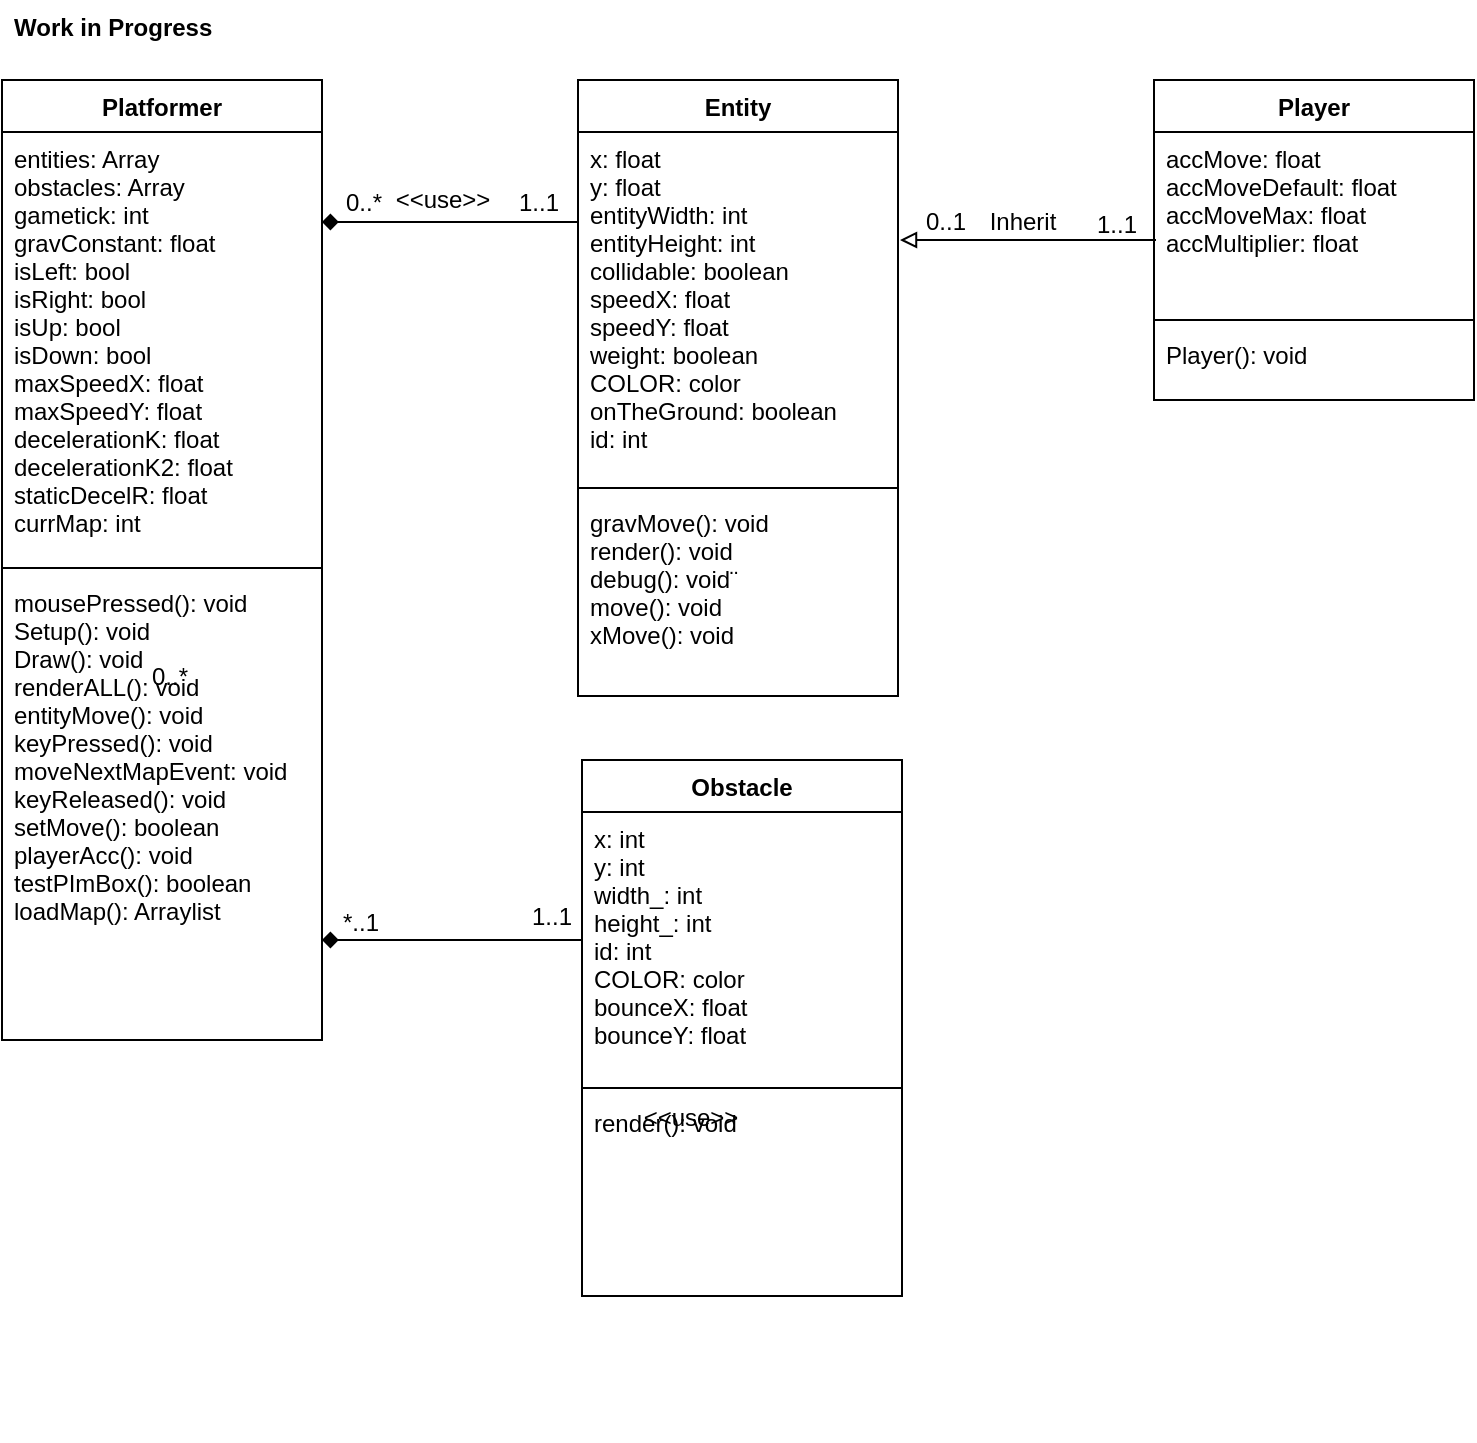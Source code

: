 <mxfile version="12.9.2" type="google"><diagram id="C5RBs43oDa-KdzZeNtuy" name="ClassDiagram"><mxGraphModel dx="1422" dy="723" grid="1" gridSize="10" guides="1" tooltips="1" connect="1" arrows="1" fold="1" page="1" pageScale="1" pageWidth="827" pageHeight="1169" math="0" shadow="0"><root><mxCell id="WIyWlLk6GJQsqaUBKTNV-0"/><mxCell id="WIyWlLk6GJQsqaUBKTNV-1" parent="WIyWlLk6GJQsqaUBKTNV-0"/><mxCell id="zkfFHV4jXpPFQw0GAbJ--0" value="Entity" style="swimlane;fontStyle=1;align=center;verticalAlign=top;childLayout=stackLayout;horizontal=1;startSize=26;horizontalStack=0;resizeParent=1;resizeLast=0;collapsible=1;marginBottom=0;rounded=0;shadow=0;strokeWidth=1;" parent="WIyWlLk6GJQsqaUBKTNV-1" vertex="1"><mxGeometry x="298" y="50" width="160" height="308" as="geometry"><mxRectangle x="230" y="140" width="160" height="26" as="alternateBounds"/></mxGeometry></mxCell><mxCell id="zkfFHV4jXpPFQw0GAbJ--1" value="x: float&#10;y: float&#10;entityWidth: int&#10;entityHeight: int&#10;collidable: boolean&#10;speedX: float&#10;speedY: float&#10;weight: boolean&#10;COLOR: color&#10;onTheGround: boolean&#10;id: int&#10;&#10;" style="text;align=left;verticalAlign=top;spacingLeft=4;spacingRight=4;overflow=hidden;rotatable=0;points=[[0,0.5],[1,0.5]];portConstraint=eastwest;" parent="zkfFHV4jXpPFQw0GAbJ--0" vertex="1"><mxGeometry y="26" width="160" height="174" as="geometry"/></mxCell><mxCell id="zkfFHV4jXpPFQw0GAbJ--4" value="" style="line;html=1;strokeWidth=1;align=left;verticalAlign=middle;spacingTop=-1;spacingLeft=3;spacingRight=3;rotatable=0;labelPosition=right;points=[];portConstraint=eastwest;" parent="zkfFHV4jXpPFQw0GAbJ--0" vertex="1"><mxGeometry y="200" width="160" height="8" as="geometry"/></mxCell><mxCell id="d0xvgNEYR4azMvCrobFJ-25" value="gravMove(): void&#10;render(): void&#10;debug(): void¨&#10;move(): void&#10;xMove(): void&#10;" style="text;align=left;verticalAlign=top;spacingLeft=4;spacingRight=4;overflow=hidden;rotatable=0;points=[[0,0.5],[1,0.5]];portConstraint=eastwest;" parent="zkfFHV4jXpPFQw0GAbJ--0" vertex="1"><mxGeometry y="208" width="160" height="100" as="geometry"/></mxCell><mxCell id="zkfFHV4jXpPFQw0GAbJ--17" value="Player" style="swimlane;fontStyle=1;align=center;verticalAlign=top;childLayout=stackLayout;horizontal=1;startSize=26;horizontalStack=0;resizeParent=1;resizeLast=0;collapsible=1;marginBottom=0;rounded=0;shadow=0;strokeWidth=1;" parent="WIyWlLk6GJQsqaUBKTNV-1" vertex="1"><mxGeometry x="586" y="50" width="160" height="160" as="geometry"><mxRectangle x="550" y="140" width="160" height="26" as="alternateBounds"/></mxGeometry></mxCell><mxCell id="d0xvgNEYR4azMvCrobFJ-36" value="accMove: float&#10;accMoveDefault: float&#10;accMoveMax: float&#10;accMultiplier: float" style="text;align=left;verticalAlign=top;spacingLeft=4;spacingRight=4;overflow=hidden;rotatable=0;points=[[0,0.5],[1,0.5]];portConstraint=eastwest;" parent="zkfFHV4jXpPFQw0GAbJ--17" vertex="1"><mxGeometry y="26" width="160" height="90" as="geometry"/></mxCell><mxCell id="zkfFHV4jXpPFQw0GAbJ--23" value="" style="line;html=1;strokeWidth=1;align=left;verticalAlign=middle;spacingTop=-1;spacingLeft=3;spacingRight=3;rotatable=0;labelPosition=right;points=[];portConstraint=eastwest;" parent="zkfFHV4jXpPFQw0GAbJ--17" vertex="1"><mxGeometry y="116" width="160" height="8" as="geometry"/></mxCell><mxCell id="zkfFHV4jXpPFQw0GAbJ--24" value="Player(): void" style="text;align=left;verticalAlign=top;spacingLeft=4;spacingRight=4;overflow=hidden;rotatable=0;points=[[0,0.5],[1,0.5]];portConstraint=eastwest;" parent="zkfFHV4jXpPFQw0GAbJ--17" vertex="1"><mxGeometry y="124" width="160" height="26" as="geometry"/></mxCell><mxCell id="zkfFHV4jXpPFQw0GAbJ--26" value="" style="endArrow=block;shadow=0;strokeWidth=1;strokeColor=#000000;rounded=0;endFill=0;edgeStyle=elbowEdgeStyle;elbow=vertical;flipV=0;flipH=1;" parent="WIyWlLk6GJQsqaUBKTNV-1" source="zkfFHV4jXpPFQw0GAbJ--0" target="zkfFHV4jXpPFQw0GAbJ--17" edge="1"><mxGeometry x="0.5" y="41" relative="1" as="geometry"><mxPoint x="458" y="122" as="sourcePoint"/><mxPoint x="618" y="122" as="targetPoint"/><mxPoint x="-40" y="32" as="offset"/></mxGeometry></mxCell><mxCell id="zkfFHV4jXpPFQw0GAbJ--27" value="0..1" style="resizable=0;align=left;verticalAlign=bottom;labelBackgroundColor=none;fontSize=12;flipV=0;flipH=1;" parent="zkfFHV4jXpPFQw0GAbJ--26" connectable="0" vertex="1"><mxGeometry x="-1" relative="1" as="geometry"><mxPoint x="12" y="-0.33" as="offset"/></mxGeometry></mxCell><mxCell id="zkfFHV4jXpPFQw0GAbJ--28" value="1..1" style="resizable=0;align=right;verticalAlign=bottom;labelBackgroundColor=none;fontSize=12;flipV=0;flipH=1;" parent="zkfFHV4jXpPFQw0GAbJ--26" connectable="0" vertex="1"><mxGeometry x="1" relative="1" as="geometry"><mxPoint x="-7" y="0.9" as="offset"/></mxGeometry></mxCell><mxCell id="zkfFHV4jXpPFQw0GAbJ--29" value="Inherit" style="text;html=1;resizable=0;points=[];;align=center;verticalAlign=middle;labelBackgroundColor=none;rounded=0;shadow=0;strokeWidth=1;fontSize=12;flipV=0;flipH=1;" parent="zkfFHV4jXpPFQw0GAbJ--26" vertex="1" connectable="0"><mxGeometry x="0.5" y="49" relative="1" as="geometry"><mxPoint x="-33.83" y="40" as="offset"/></mxGeometry></mxCell><mxCell id="d0xvgNEYR4azMvCrobFJ-14" value="Platformer" style="swimlane;fontStyle=1;align=center;verticalAlign=top;childLayout=stackLayout;horizontal=1;startSize=26;horizontalStack=0;resizeParent=1;resizeLast=0;collapsible=1;marginBottom=0;rounded=0;shadow=0;strokeWidth=1;" parent="WIyWlLk6GJQsqaUBKTNV-1" vertex="1"><mxGeometry x="10" y="50" width="160" height="480" as="geometry"><mxRectangle x="230" y="140" width="160" height="26" as="alternateBounds"/></mxGeometry></mxCell><mxCell id="d0xvgNEYR4azMvCrobFJ-15" value="entities: Array&#10;obstacles: Array&#10;gametick: int&#10;gravConstant: float&#10;isLeft: bool&#10;isRight: bool&#10;isUp: bool&#10;isDown: bool&#10;maxSpeedX: float&#10;maxSpeedY: float&#10;decelerationK: float&#10;decelerationK2: float&#10;staticDecelR: float&#10;currMap: int" style="text;align=left;verticalAlign=top;spacingLeft=4;spacingRight=4;overflow=hidden;rotatable=0;points=[[0,0.5],[1,0.5]];portConstraint=eastwest;" parent="d0xvgNEYR4azMvCrobFJ-14" vertex="1"><mxGeometry y="26" width="160" height="214" as="geometry"/></mxCell><mxCell id="d0xvgNEYR4azMvCrobFJ-16" value="" style="line;html=1;strokeWidth=1;align=left;verticalAlign=middle;spacingTop=-1;spacingLeft=3;spacingRight=3;rotatable=0;labelPosition=right;points=[];portConstraint=eastwest;" parent="d0xvgNEYR4azMvCrobFJ-14" vertex="1"><mxGeometry y="240" width="160" height="8" as="geometry"/></mxCell><mxCell id="d0xvgNEYR4azMvCrobFJ-22" value="mousePressed(): void&#10;Setup(): void&#10;Draw(): void&#10;renderALL(): void&#10;entityMove(): void&#10;keyPressed(): void&#10;moveNextMapEvent: void&#10;keyReleased(): void&#10;setMove(): boolean&#10;playerAcc(): void&#10;testPImBox(): boolean&#10;loadMap(): Arraylist&#10;" style="text;align=left;verticalAlign=top;spacingLeft=4;spacingRight=4;overflow=hidden;rotatable=0;points=[[0,0.5],[1,0.5]];portConstraint=eastwest;" parent="d0xvgNEYR4azMvCrobFJ-14" vertex="1"><mxGeometry y="248" width="160" height="202" as="geometry"/></mxCell><mxCell id="d0xvgNEYR4azMvCrobFJ-17" value="" style="endArrow=diamond;shadow=0;strokeWidth=1;strokeColor=#000000;rounded=0;endFill=1;edgeStyle=elbowEdgeStyle;elbow=vertical;" parent="WIyWlLk6GJQsqaUBKTNV-1" edge="1"><mxGeometry x="0.5" y="41" relative="1" as="geometry"><mxPoint x="298" y="121" as="sourcePoint"/><mxPoint x="170" y="121" as="targetPoint"/><mxPoint x="-40" y="32" as="offset"/><Array as="points"><mxPoint x="234" y="121"/></Array></mxGeometry></mxCell><mxCell id="d0xvgNEYR4azMvCrobFJ-18" value="0..*" style="resizable=0;align=left;verticalAlign=bottom;labelBackgroundColor=none;fontSize=12;" parent="d0xvgNEYR4azMvCrobFJ-17" connectable="0" vertex="1"><mxGeometry x="-1" relative="1" as="geometry"><mxPoint x="-118" y="-1" as="offset"/></mxGeometry></mxCell><mxCell id="d0xvgNEYR4azMvCrobFJ-19" value="1..1" style="resizable=0;align=right;verticalAlign=bottom;labelBackgroundColor=none;fontSize=12;" parent="d0xvgNEYR4azMvCrobFJ-17" connectable="0" vertex="1"><mxGeometry x="1" relative="1" as="geometry"><mxPoint x="120" y="-1" as="offset"/></mxGeometry></mxCell><mxCell id="d0xvgNEYR4azMvCrobFJ-20" value="&amp;lt;&amp;lt;use&amp;gt;&amp;gt;" style="text;html=1;resizable=0;points=[];;align=center;verticalAlign=middle;labelBackgroundColor=none;rounded=0;shadow=0;strokeWidth=1;fontSize=12;" parent="d0xvgNEYR4azMvCrobFJ-17" vertex="1" connectable="0"><mxGeometry x="0.5" y="49" relative="1" as="geometry"><mxPoint x="28" y="-60" as="offset"/></mxGeometry></mxCell><mxCell id="d0xvgNEYR4azMvCrobFJ-37" value="Obstacle" style="swimlane;fontStyle=1;align=center;verticalAlign=top;childLayout=stackLayout;horizontal=1;startSize=26;horizontalStack=0;resizeParent=1;resizeLast=0;collapsible=1;marginBottom=0;rounded=0;shadow=0;strokeWidth=1;" parent="WIyWlLk6GJQsqaUBKTNV-1" vertex="1"><mxGeometry x="300" y="390" width="160" height="268" as="geometry"><mxRectangle x="230" y="140" width="160" height="26" as="alternateBounds"/></mxGeometry></mxCell><mxCell id="d0xvgNEYR4azMvCrobFJ-38" value="x: int&#10;y: int&#10;width_: int&#10;height_: int&#10;id: int&#10;COLOR: color&#10;bounceX: float&#10;bounceY: float&#10;" style="text;align=left;verticalAlign=top;spacingLeft=4;spacingRight=4;overflow=hidden;rotatable=0;points=[[0,0.5],[1,0.5]];portConstraint=eastwest;" parent="d0xvgNEYR4azMvCrobFJ-37" vertex="1"><mxGeometry y="26" width="160" height="134" as="geometry"/></mxCell><mxCell id="d0xvgNEYR4azMvCrobFJ-39" value="" style="line;html=1;strokeWidth=1;align=left;verticalAlign=middle;spacingTop=-1;spacingLeft=3;spacingRight=3;rotatable=0;labelPosition=right;points=[];portConstraint=eastwest;" parent="d0xvgNEYR4azMvCrobFJ-37" vertex="1"><mxGeometry y="160" width="160" height="8" as="geometry"/></mxCell><mxCell id="d0xvgNEYR4azMvCrobFJ-40" value="render(): void" style="text;align=left;verticalAlign=top;spacingLeft=4;spacingRight=4;overflow=hidden;rotatable=0;points=[[0,0.5],[1,0.5]];portConstraint=eastwest;" parent="d0xvgNEYR4azMvCrobFJ-37" vertex="1"><mxGeometry y="168" width="160" height="100" as="geometry"/></mxCell><mxCell id="d0xvgNEYR4azMvCrobFJ-42" value="Work in Progress" style="text;align=left;verticalAlign=top;spacingLeft=4;spacingRight=4;overflow=hidden;rotatable=0;points=[[0,0.5],[1,0.5]];portConstraint=eastwest;fontStyle=1" parent="WIyWlLk6GJQsqaUBKTNV-1" vertex="1"><mxGeometry x="10" y="10" width="160" height="30" as="geometry"/></mxCell><mxCell id="TuGOIj8JxXKo9kBevN3P-1" value="" style="endArrow=diamond;shadow=0;strokeWidth=1;strokeColor=#000000;rounded=0;endFill=1;edgeStyle=elbowEdgeStyle;elbow=vertical;exitX=0;exitY=0.5;exitDx=0;exitDy=0;" parent="WIyWlLk6GJQsqaUBKTNV-1" source="d0xvgNEYR4azMvCrobFJ-38" edge="1"><mxGeometry x="0.5" y="41" relative="1" as="geometry"><mxPoint x="170" y="380" as="sourcePoint"/><mxPoint x="170" y="480" as="targetPoint"/><mxPoint x="-40" y="32" as="offset"/><Array as="points"><mxPoint x="190" y="480"/><mxPoint x="200" y="483"/></Array></mxGeometry></mxCell><mxCell id="TuGOIj8JxXKo9kBevN3P-3" value="*..1" style="resizable=0;align=right;verticalAlign=bottom;labelBackgroundColor=none;fontSize=12;" parent="TuGOIj8JxXKo9kBevN3P-1" connectable="0" vertex="1"><mxGeometry x="1" relative="1" as="geometry"><mxPoint x="30" as="offset"/></mxGeometry></mxCell><mxCell id="TuGOIj8JxXKo9kBevN3P-4" value="&amp;lt;&amp;lt;use&amp;gt;&amp;gt;" style="text;html=1;resizable=0;points=[];;align=center;verticalAlign=middle;labelBackgroundColor=none;rounded=0;shadow=0;strokeWidth=1;fontSize=12;" parent="TuGOIj8JxXKo9kBevN3P-1" vertex="1" connectable="0"><mxGeometry x="0.5" y="49" relative="1" as="geometry"><mxPoint x="151" y="40" as="offset"/></mxGeometry></mxCell><mxCell id="TuGOIj8JxXKo9kBevN3P-5" value="0..*" style="resizable=0;align=left;verticalAlign=bottom;labelBackgroundColor=none;fontSize=12;" parent="WIyWlLk6GJQsqaUBKTNV-1" connectable="0" vertex="1"><mxGeometry x="470" y="610" as="geometry"><mxPoint x="-387" y="-253" as="offset"/></mxGeometry></mxCell><mxCell id="TuGOIj8JxXKo9kBevN3P-6" value="1..1" style="resizable=0;align=left;verticalAlign=bottom;labelBackgroundColor=none;fontSize=12;" parent="WIyWlLk6GJQsqaUBKTNV-1" connectable="0" vertex="1"><mxGeometry x="660" y="730" as="geometry"><mxPoint x="-387" y="-253" as="offset"/></mxGeometry></mxCell></root></mxGraphModel></diagram></mxfile>